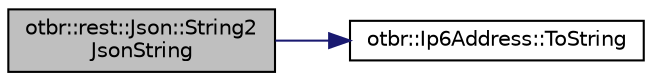 digraph "otbr::rest::Json::String2JsonString"
{
  edge [fontname="Helvetica",fontsize="10",labelfontname="Helvetica",labelfontsize="10"];
  node [fontname="Helvetica",fontsize="10",shape=record];
  rankdir="LR";
  Node33 [label="otbr::rest::Json::String2\lJsonString",height=0.2,width=0.4,color="black", fillcolor="grey75", style="filled", fontcolor="black"];
  Node33 -> Node34 [color="midnightblue",fontsize="10",style="solid",fontname="Helvetica"];
  Node34 [label="otbr::Ip6Address::ToString",height=0.2,width=0.4,color="black", fillcolor="white", style="filled",URL="$d2/dfe/classotbr_1_1Ip6Address.html#a3f7999dd25add01aa2b52a104de17b9e",tooltip="This method returns the string representation for the Ip6 address. "];
}
